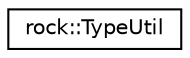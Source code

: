 digraph "类继承关系图"
{
 // LATEX_PDF_SIZE
  edge [fontname="Helvetica",fontsize="10",labelfontname="Helvetica",labelfontsize="10"];
  node [fontname="Helvetica",fontsize="10",shape=record];
  rankdir="LR";
  Node0 [label="rock::TypeUtil",height=0.2,width=0.4,color="black", fillcolor="white", style="filled",URL="$classrock_1_1TypeUtil.html",tooltip=" "];
}
